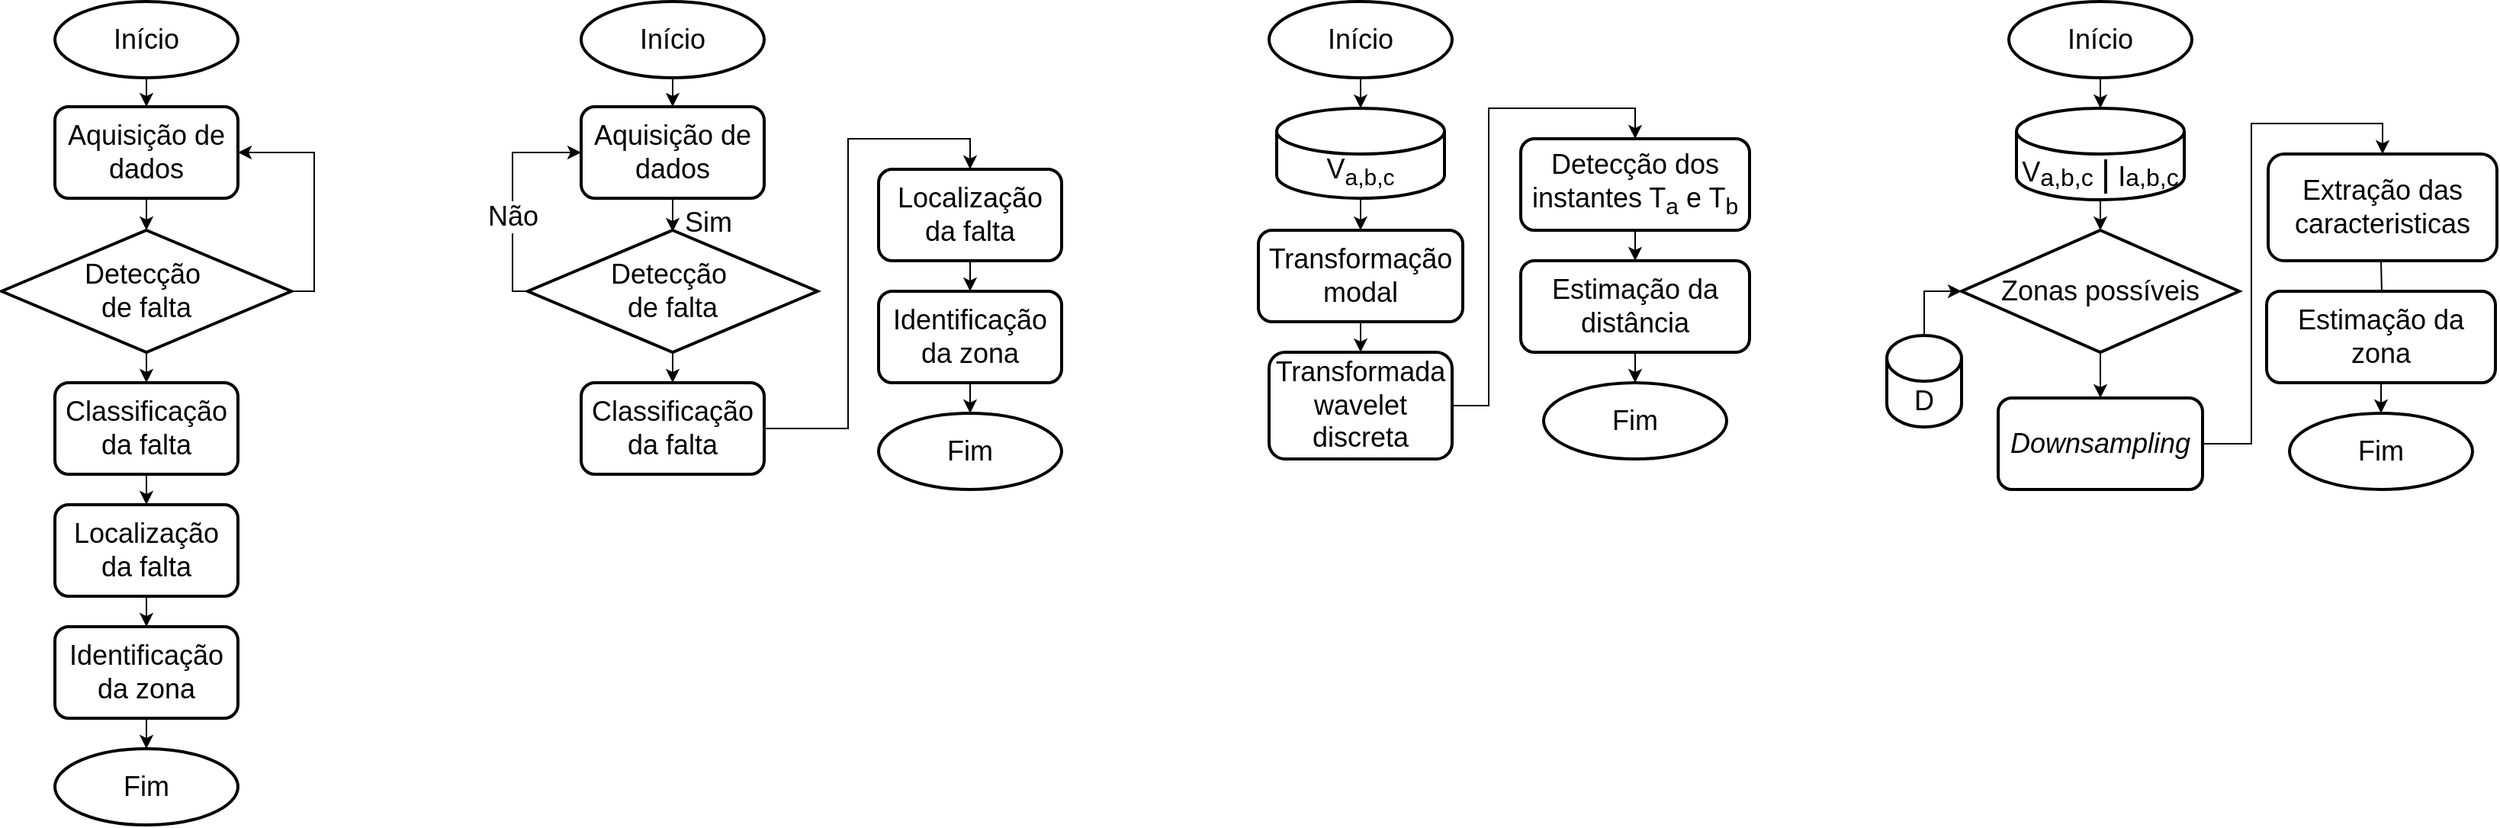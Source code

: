 <mxfile version="24.7.14">
  <diagram name="Página-1" id="QsBlmo5zc3FLVjuJQzoX">
    <mxGraphModel dx="863" dy="479" grid="1" gridSize="10" guides="1" tooltips="1" connect="1" arrows="1" fold="1" page="1" pageScale="1" pageWidth="827" pageHeight="1169" math="0" shadow="0">
      <root>
        <mxCell id="0" />
        <mxCell id="1" parent="0" />
        <mxCell id="IFKSleBwM63tv5aVSCFu-8" value="" style="edgeStyle=orthogonalEdgeStyle;rounded=0;orthogonalLoop=1;jettySize=auto;html=1;" edge="1" parent="1" source="IFKSleBwM63tv5aVSCFu-1" target="IFKSleBwM63tv5aVSCFu-2">
          <mxGeometry relative="1" as="geometry" />
        </mxCell>
        <mxCell id="IFKSleBwM63tv5aVSCFu-1" value="&lt;font style=&quot;font-size: 18px;&quot;&gt;Início&lt;/font&gt;" style="ellipse;whiteSpace=wrap;html=1;strokeWidth=2;" vertex="1" parent="1">
          <mxGeometry x="130" y="40" width="120" height="50" as="geometry" />
        </mxCell>
        <mxCell id="IFKSleBwM63tv5aVSCFu-9" value="" style="edgeStyle=orthogonalEdgeStyle;rounded=0;orthogonalLoop=1;jettySize=auto;html=1;" edge="1" parent="1" source="IFKSleBwM63tv5aVSCFu-2" target="IFKSleBwM63tv5aVSCFu-3">
          <mxGeometry relative="1" as="geometry" />
        </mxCell>
        <mxCell id="IFKSleBwM63tv5aVSCFu-2" value="&lt;font style=&quot;font-size: 18px;&quot;&gt;Aquisição de dados&lt;/font&gt;" style="rounded=1;whiteSpace=wrap;html=1;strokeWidth=2;" vertex="1" parent="1">
          <mxGeometry x="130" y="109" width="120" height="60" as="geometry" />
        </mxCell>
        <mxCell id="IFKSleBwM63tv5aVSCFu-11" value="" style="edgeStyle=orthogonalEdgeStyle;rounded=0;orthogonalLoop=1;jettySize=auto;html=1;" edge="1" parent="1" source="IFKSleBwM63tv5aVSCFu-3" target="IFKSleBwM63tv5aVSCFu-4">
          <mxGeometry relative="1" as="geometry" />
        </mxCell>
        <mxCell id="IFKSleBwM63tv5aVSCFu-18" style="edgeStyle=orthogonalEdgeStyle;rounded=0;orthogonalLoop=1;jettySize=auto;html=1;entryX=1;entryY=0.5;entryDx=0;entryDy=0;" edge="1" parent="1" source="IFKSleBwM63tv5aVSCFu-3" target="IFKSleBwM63tv5aVSCFu-2">
          <mxGeometry relative="1" as="geometry">
            <mxPoint x="330" y="220" as="targetPoint" />
            <Array as="points">
              <mxPoint x="300" y="230" />
              <mxPoint x="300" y="139" />
            </Array>
          </mxGeometry>
        </mxCell>
        <mxCell id="IFKSleBwM63tv5aVSCFu-3" value="&lt;font style=&quot;font-size: 18px;&quot;&gt;Detecção&amp;nbsp;&lt;/font&gt;&lt;div&gt;&lt;font style=&quot;font-size: 18px;&quot;&gt;de falta&lt;/font&gt;&lt;/div&gt;" style="rhombus;whiteSpace=wrap;html=1;strokeWidth=2;" vertex="1" parent="1">
          <mxGeometry x="95" y="190" width="190" height="80" as="geometry" />
        </mxCell>
        <mxCell id="IFKSleBwM63tv5aVSCFu-13" value="" style="edgeStyle=orthogonalEdgeStyle;rounded=0;orthogonalLoop=1;jettySize=auto;html=1;" edge="1" parent="1" source="IFKSleBwM63tv5aVSCFu-4" target="IFKSleBwM63tv5aVSCFu-5">
          <mxGeometry relative="1" as="geometry" />
        </mxCell>
        <mxCell id="IFKSleBwM63tv5aVSCFu-4" value="&lt;font style=&quot;font-size: 18px;&quot;&gt;Classificação da falta&lt;/font&gt;" style="rounded=1;whiteSpace=wrap;html=1;strokeWidth=2;" vertex="1" parent="1">
          <mxGeometry x="130" y="290" width="120" height="60" as="geometry" />
        </mxCell>
        <mxCell id="IFKSleBwM63tv5aVSCFu-14" value="" style="edgeStyle=orthogonalEdgeStyle;rounded=0;orthogonalLoop=1;jettySize=auto;html=1;" edge="1" parent="1" source="IFKSleBwM63tv5aVSCFu-5" target="IFKSleBwM63tv5aVSCFu-6">
          <mxGeometry relative="1" as="geometry" />
        </mxCell>
        <mxCell id="IFKSleBwM63tv5aVSCFu-5" value="&lt;font style=&quot;font-size: 18px;&quot;&gt;Localização da falta&lt;/font&gt;" style="rounded=1;whiteSpace=wrap;html=1;strokeWidth=2;" vertex="1" parent="1">
          <mxGeometry x="130" y="370" width="120" height="60" as="geometry" />
        </mxCell>
        <mxCell id="IFKSleBwM63tv5aVSCFu-15" value="" style="edgeStyle=orthogonalEdgeStyle;rounded=0;orthogonalLoop=1;jettySize=auto;html=1;" edge="1" parent="1" source="IFKSleBwM63tv5aVSCFu-6" target="IFKSleBwM63tv5aVSCFu-7">
          <mxGeometry relative="1" as="geometry" />
        </mxCell>
        <mxCell id="IFKSleBwM63tv5aVSCFu-6" value="&lt;font style=&quot;font-size: 18px;&quot;&gt;Identificação da zona&lt;/font&gt;" style="rounded=1;whiteSpace=wrap;html=1;strokeWidth=2;" vertex="1" parent="1">
          <mxGeometry x="130" y="450" width="120" height="60" as="geometry" />
        </mxCell>
        <mxCell id="IFKSleBwM63tv5aVSCFu-7" value="&lt;span style=&quot;font-size: 18px;&quot;&gt;Fim&lt;/span&gt;" style="ellipse;whiteSpace=wrap;html=1;strokeWidth=2;" vertex="1" parent="1">
          <mxGeometry x="130" y="530" width="120" height="50" as="geometry" />
        </mxCell>
        <mxCell id="IFKSleBwM63tv5aVSCFu-33" value="" style="edgeStyle=orthogonalEdgeStyle;rounded=0;orthogonalLoop=1;jettySize=auto;html=1;" edge="1" parent="1" source="IFKSleBwM63tv5aVSCFu-34" target="IFKSleBwM63tv5aVSCFu-36">
          <mxGeometry relative="1" as="geometry" />
        </mxCell>
        <mxCell id="IFKSleBwM63tv5aVSCFu-34" value="&lt;font style=&quot;font-size: 18px;&quot;&gt;Início&lt;/font&gt;" style="ellipse;whiteSpace=wrap;html=1;strokeWidth=2;" vertex="1" parent="1">
          <mxGeometry x="475" y="40" width="120" height="50" as="geometry" />
        </mxCell>
        <mxCell id="IFKSleBwM63tv5aVSCFu-35" value="" style="edgeStyle=orthogonalEdgeStyle;rounded=0;orthogonalLoop=1;jettySize=auto;html=1;" edge="1" parent="1">
          <mxGeometry relative="1" as="geometry">
            <mxPoint x="535.0" y="170" as="sourcePoint" />
            <mxPoint x="535.0" y="191.0" as="targetPoint" />
          </mxGeometry>
        </mxCell>
        <mxCell id="IFKSleBwM63tv5aVSCFu-60" value="&lt;font style=&quot;font-size: 18px;&quot;&gt;Sim&lt;/font&gt;" style="edgeLabel;html=1;align=center;verticalAlign=middle;resizable=0;points=[];" vertex="1" connectable="0" parent="IFKSleBwM63tv5aVSCFu-35">
          <mxGeometry x="0.083" y="-1" relative="1" as="geometry">
            <mxPoint x="24" y="3" as="offset" />
          </mxGeometry>
        </mxCell>
        <mxCell id="IFKSleBwM63tv5aVSCFu-36" value="&lt;font style=&quot;font-size: 18px;&quot;&gt;Aquisição de dados&lt;/font&gt;" style="rounded=1;whiteSpace=wrap;html=1;strokeWidth=2;" vertex="1" parent="1">
          <mxGeometry x="475" y="109" width="120" height="60" as="geometry" />
        </mxCell>
        <mxCell id="IFKSleBwM63tv5aVSCFu-55" value="" style="edgeStyle=orthogonalEdgeStyle;rounded=0;orthogonalLoop=1;jettySize=auto;html=1;" edge="1" parent="1" source="IFKSleBwM63tv5aVSCFu-39" target="IFKSleBwM63tv5aVSCFu-48">
          <mxGeometry relative="1" as="geometry" />
        </mxCell>
        <mxCell id="IFKSleBwM63tv5aVSCFu-58" style="edgeStyle=orthogonalEdgeStyle;rounded=0;orthogonalLoop=1;jettySize=auto;html=1;entryX=0;entryY=0.5;entryDx=0;entryDy=0;" edge="1" parent="1" source="IFKSleBwM63tv5aVSCFu-39" target="IFKSleBwM63tv5aVSCFu-36">
          <mxGeometry relative="1" as="geometry">
            <Array as="points">
              <mxPoint x="430" y="230" />
              <mxPoint x="430" y="139" />
            </Array>
          </mxGeometry>
        </mxCell>
        <mxCell id="IFKSleBwM63tv5aVSCFu-59" value="&lt;font style=&quot;font-size: 18px;&quot;&gt;Não&lt;/font&gt;" style="edgeLabel;html=1;align=center;verticalAlign=middle;resizable=0;points=[];" vertex="1" connectable="0" parent="IFKSleBwM63tv5aVSCFu-58">
          <mxGeometry x="-0.189" relative="1" as="geometry">
            <mxPoint as="offset" />
          </mxGeometry>
        </mxCell>
        <mxCell id="IFKSleBwM63tv5aVSCFu-39" value="&lt;font style=&quot;font-size: 18px;&quot;&gt;Detecção&amp;nbsp;&lt;/font&gt;&lt;div&gt;&lt;font style=&quot;font-size: 18px;&quot;&gt;de falta&lt;/font&gt;&lt;/div&gt;" style="rhombus;whiteSpace=wrap;html=1;strokeWidth=2;" vertex="1" parent="1">
          <mxGeometry x="440" y="190" width="190" height="80" as="geometry" />
        </mxCell>
        <mxCell id="IFKSleBwM63tv5aVSCFu-47" value="" style="edgeStyle=orthogonalEdgeStyle;rounded=0;orthogonalLoop=1;jettySize=auto;html=1;entryX=0.5;entryY=0;entryDx=0;entryDy=0;" edge="1" parent="1" source="IFKSleBwM63tv5aVSCFu-48" target="IFKSleBwM63tv5aVSCFu-50">
          <mxGeometry relative="1" as="geometry">
            <mxPoint x="535.0" y="370" as="targetPoint" />
            <Array as="points">
              <mxPoint x="650" y="320" />
              <mxPoint x="650" y="130" />
              <mxPoint x="730" y="130" />
            </Array>
          </mxGeometry>
        </mxCell>
        <mxCell id="IFKSleBwM63tv5aVSCFu-48" value="&lt;font style=&quot;font-size: 18px;&quot;&gt;Classificação da falta&lt;/font&gt;" style="rounded=1;whiteSpace=wrap;html=1;strokeWidth=2;" vertex="1" parent="1">
          <mxGeometry x="475" y="290" width="120" height="60" as="geometry" />
        </mxCell>
        <mxCell id="IFKSleBwM63tv5aVSCFu-49" value="" style="edgeStyle=orthogonalEdgeStyle;rounded=0;orthogonalLoop=1;jettySize=auto;html=1;" edge="1" parent="1" source="IFKSleBwM63tv5aVSCFu-50" target="IFKSleBwM63tv5aVSCFu-52">
          <mxGeometry relative="1" as="geometry" />
        </mxCell>
        <mxCell id="IFKSleBwM63tv5aVSCFu-50" value="&lt;font style=&quot;font-size: 18px;&quot;&gt;Localização da falta&lt;/font&gt;" style="rounded=1;whiteSpace=wrap;html=1;strokeWidth=2;" vertex="1" parent="1">
          <mxGeometry x="670" y="150" width="120" height="60" as="geometry" />
        </mxCell>
        <mxCell id="IFKSleBwM63tv5aVSCFu-51" value="" style="edgeStyle=orthogonalEdgeStyle;rounded=0;orthogonalLoop=1;jettySize=auto;html=1;" edge="1" parent="1" source="IFKSleBwM63tv5aVSCFu-52" target="IFKSleBwM63tv5aVSCFu-53">
          <mxGeometry relative="1" as="geometry" />
        </mxCell>
        <mxCell id="IFKSleBwM63tv5aVSCFu-52" value="&lt;font style=&quot;font-size: 18px;&quot;&gt;Identificação da zona&lt;/font&gt;" style="rounded=1;whiteSpace=wrap;html=1;strokeWidth=2;" vertex="1" parent="1">
          <mxGeometry x="670" y="230" width="120" height="60" as="geometry" />
        </mxCell>
        <mxCell id="IFKSleBwM63tv5aVSCFu-53" value="&lt;span style=&quot;font-size: 18px;&quot;&gt;Fim&lt;/span&gt;" style="ellipse;whiteSpace=wrap;html=1;strokeWidth=2;" vertex="1" parent="1">
          <mxGeometry x="670" y="310" width="120" height="50" as="geometry" />
        </mxCell>
        <mxCell id="IFKSleBwM63tv5aVSCFu-82" value="" style="edgeStyle=orthogonalEdgeStyle;rounded=0;orthogonalLoop=1;jettySize=auto;html=1;" edge="1" parent="1" source="IFKSleBwM63tv5aVSCFu-65" target="IFKSleBwM63tv5aVSCFu-81">
          <mxGeometry relative="1" as="geometry" />
        </mxCell>
        <mxCell id="IFKSleBwM63tv5aVSCFu-65" value="&lt;font style=&quot;font-size: 18px;&quot;&gt;Início&lt;/font&gt;" style="ellipse;whiteSpace=wrap;html=1;strokeWidth=2;" vertex="1" parent="1">
          <mxGeometry x="926" y="40" width="120" height="50" as="geometry" />
        </mxCell>
        <mxCell id="IFKSleBwM63tv5aVSCFu-73" value="" style="edgeStyle=orthogonalEdgeStyle;rounded=0;orthogonalLoop=1;jettySize=auto;html=1;entryX=0.5;entryY=0;entryDx=0;entryDy=0;" edge="1" parent="1" source="IFKSleBwM63tv5aVSCFu-74" target="IFKSleBwM63tv5aVSCFu-76">
          <mxGeometry relative="1" as="geometry">
            <mxPoint x="986.0" y="370" as="targetPoint" />
            <Array as="points">
              <mxPoint x="1070" y="305" />
              <mxPoint x="1070" y="110" />
              <mxPoint x="1166" y="110" />
            </Array>
          </mxGeometry>
        </mxCell>
        <mxCell id="IFKSleBwM63tv5aVSCFu-74" value="&lt;font style=&quot;font-size: 18px;&quot;&gt;Transformada wavelet discreta&lt;/font&gt;" style="rounded=1;whiteSpace=wrap;html=1;strokeWidth=2;" vertex="1" parent="1">
          <mxGeometry x="926" y="270" width="120" height="70" as="geometry" />
        </mxCell>
        <mxCell id="IFKSleBwM63tv5aVSCFu-87" value="" style="edgeStyle=orthogonalEdgeStyle;rounded=0;orthogonalLoop=1;jettySize=auto;html=1;" edge="1" parent="1" source="IFKSleBwM63tv5aVSCFu-76" target="IFKSleBwM63tv5aVSCFu-78">
          <mxGeometry relative="1" as="geometry" />
        </mxCell>
        <mxCell id="IFKSleBwM63tv5aVSCFu-76" value="&lt;font style=&quot;font-size: 18px;&quot;&gt;Detecção dos instantes T&lt;sub&gt;a&lt;/sub&gt; e T&lt;sub&gt;b&lt;/sub&gt;&lt;/font&gt;" style="rounded=1;whiteSpace=wrap;html=1;strokeWidth=2;" vertex="1" parent="1">
          <mxGeometry x="1091" y="130" width="150" height="60" as="geometry" />
        </mxCell>
        <mxCell id="IFKSleBwM63tv5aVSCFu-88" value="" style="edgeStyle=orthogonalEdgeStyle;rounded=0;orthogonalLoop=1;jettySize=auto;html=1;" edge="1" parent="1" source="IFKSleBwM63tv5aVSCFu-78" target="IFKSleBwM63tv5aVSCFu-79">
          <mxGeometry relative="1" as="geometry" />
        </mxCell>
        <mxCell id="IFKSleBwM63tv5aVSCFu-78" value="&lt;font style=&quot;font-size: 18px;&quot;&gt;Estimação da distância&lt;/font&gt;" style="rounded=1;whiteSpace=wrap;html=1;strokeWidth=2;" vertex="1" parent="1">
          <mxGeometry x="1091" y="210" width="150" height="60" as="geometry" />
        </mxCell>
        <mxCell id="IFKSleBwM63tv5aVSCFu-79" value="&lt;span style=&quot;font-size: 18px;&quot;&gt;Fim&lt;/span&gt;" style="ellipse;whiteSpace=wrap;html=1;strokeWidth=2;" vertex="1" parent="1">
          <mxGeometry x="1106" y="290" width="120" height="50" as="geometry" />
        </mxCell>
        <mxCell id="IFKSleBwM63tv5aVSCFu-84" value="" style="edgeStyle=orthogonalEdgeStyle;rounded=0;orthogonalLoop=1;jettySize=auto;html=1;" edge="1" parent="1" source="IFKSleBwM63tv5aVSCFu-81" target="IFKSleBwM63tv5aVSCFu-83">
          <mxGeometry relative="1" as="geometry" />
        </mxCell>
        <mxCell id="IFKSleBwM63tv5aVSCFu-81" value="&lt;font style=&quot;font-size: 18px;&quot;&gt;V&lt;sub&gt;a,b,c&lt;/sub&gt;&lt;/font&gt;" style="shape=cylinder3;whiteSpace=wrap;html=1;boundedLbl=1;backgroundOutline=1;size=15;strokeWidth=2;" vertex="1" parent="1">
          <mxGeometry x="931" y="110" width="110" height="59" as="geometry" />
        </mxCell>
        <mxCell id="IFKSleBwM63tv5aVSCFu-85" value="" style="edgeStyle=orthogonalEdgeStyle;rounded=0;orthogonalLoop=1;jettySize=auto;html=1;" edge="1" parent="1" source="IFKSleBwM63tv5aVSCFu-83" target="IFKSleBwM63tv5aVSCFu-74">
          <mxGeometry relative="1" as="geometry" />
        </mxCell>
        <mxCell id="IFKSleBwM63tv5aVSCFu-83" value="&lt;font style=&quot;font-size: 18px;&quot;&gt;Transformação modal&lt;/font&gt;" style="rounded=1;whiteSpace=wrap;html=1;strokeWidth=2;" vertex="1" parent="1">
          <mxGeometry x="919" y="190" width="134" height="60" as="geometry" />
        </mxCell>
        <mxCell id="IFKSleBwM63tv5aVSCFu-89" value="" style="edgeStyle=orthogonalEdgeStyle;rounded=0;orthogonalLoop=1;jettySize=auto;html=1;" edge="1" parent="1" source="IFKSleBwM63tv5aVSCFu-90" target="IFKSleBwM63tv5aVSCFu-99">
          <mxGeometry relative="1" as="geometry" />
        </mxCell>
        <mxCell id="IFKSleBwM63tv5aVSCFu-90" value="&lt;font style=&quot;font-size: 18px;&quot;&gt;Início&lt;/font&gt;" style="ellipse;whiteSpace=wrap;html=1;strokeWidth=2;" vertex="1" parent="1">
          <mxGeometry x="1411" y="40" width="120" height="50" as="geometry" />
        </mxCell>
        <mxCell id="IFKSleBwM63tv5aVSCFu-109" value="" style="edgeStyle=orthogonalEdgeStyle;rounded=0;orthogonalLoop=1;jettySize=auto;html=1;" edge="1" parent="1" source="IFKSleBwM63tv5aVSCFu-99" target="IFKSleBwM63tv5aVSCFu-108">
          <mxGeometry relative="1" as="geometry" />
        </mxCell>
        <mxCell id="IFKSleBwM63tv5aVSCFu-99" value="&lt;font style=&quot;&quot;&gt;&lt;font style=&quot;&quot;&gt;&lt;span style=&quot;font-size: 18px;&quot;&gt;V&lt;/span&gt;&lt;sub style=&quot;&quot;&gt;&lt;font style=&quot;font-size: 16px;&quot;&gt;a,b,c&lt;/font&gt;&lt;span style=&quot;font-size: 18px;&quot;&gt;&amp;nbsp;&lt;/span&gt;&lt;font style=&quot;font-size: 24px;&quot;&gt;|&lt;/font&gt;&lt;span style=&quot;font-size: 18px;&quot;&gt;&amp;nbsp;&lt;/span&gt;&lt;font style=&quot;font-size: 18px;&quot;&gt;I&lt;/font&gt;&lt;/sub&gt;&lt;/font&gt;&lt;sub style=&quot;&quot;&gt;&lt;font style=&quot;font-size: 16px;&quot;&gt;a,b,c&lt;/font&gt;&lt;/sub&gt;&lt;/font&gt;" style="shape=cylinder3;whiteSpace=wrap;html=1;boundedLbl=1;backgroundOutline=1;size=15;strokeWidth=2;" vertex="1" parent="1">
          <mxGeometry x="1416" y="110" width="110" height="60" as="geometry" />
        </mxCell>
        <mxCell id="IFKSleBwM63tv5aVSCFu-100" value="" style="edgeStyle=orthogonalEdgeStyle;rounded=0;orthogonalLoop=1;jettySize=auto;html=1;entryX=0.5;entryY=0;entryDx=0;entryDy=0;" edge="1" parent="1" target="IFKSleBwM63tv5aVSCFu-113">
          <mxGeometry relative="1" as="geometry">
            <mxPoint x="1531" y="330" as="sourcePoint" />
            <mxPoint x="1680" y="120" as="targetPoint" />
            <Array as="points">
              <mxPoint x="1570" y="330" />
              <mxPoint x="1570" y="120" />
              <mxPoint x="1656" y="120" />
            </Array>
          </mxGeometry>
        </mxCell>
        <mxCell id="IFKSleBwM63tv5aVSCFu-101" value="&lt;font style=&quot;font-size: 18px;&quot;&gt;&lt;i&gt;Downsampling&lt;/i&gt;&lt;/font&gt;" style="rounded=1;whiteSpace=wrap;html=1;strokeWidth=2;" vertex="1" parent="1">
          <mxGeometry x="1404" y="300" width="134" height="60" as="geometry" />
        </mxCell>
        <mxCell id="IFKSleBwM63tv5aVSCFu-103" value="" style="edgeStyle=orthogonalEdgeStyle;rounded=0;orthogonalLoop=1;jettySize=auto;html=1;" edge="1" parent="1" target="IFKSleBwM63tv5aVSCFu-106">
          <mxGeometry relative="1" as="geometry">
            <mxPoint x="1655" y="210" as="sourcePoint" />
          </mxGeometry>
        </mxCell>
        <mxCell id="IFKSleBwM63tv5aVSCFu-105" value="" style="edgeStyle=orthogonalEdgeStyle;rounded=0;orthogonalLoop=1;jettySize=auto;html=1;" edge="1" parent="1" source="IFKSleBwM63tv5aVSCFu-106" target="IFKSleBwM63tv5aVSCFu-107">
          <mxGeometry relative="1" as="geometry" />
        </mxCell>
        <mxCell id="IFKSleBwM63tv5aVSCFu-106" value="&lt;font style=&quot;font-size: 18px;&quot;&gt;Estimação da zona&lt;/font&gt;" style="rounded=1;whiteSpace=wrap;html=1;strokeWidth=2;" vertex="1" parent="1">
          <mxGeometry x="1580" y="230" width="150" height="60" as="geometry" />
        </mxCell>
        <mxCell id="IFKSleBwM63tv5aVSCFu-107" value="&lt;span style=&quot;font-size: 18px;&quot;&gt;Fim&lt;/span&gt;" style="ellipse;whiteSpace=wrap;html=1;strokeWidth=2;" vertex="1" parent="1">
          <mxGeometry x="1595" y="310" width="120" height="50" as="geometry" />
        </mxCell>
        <mxCell id="IFKSleBwM63tv5aVSCFu-112" value="" style="edgeStyle=orthogonalEdgeStyle;rounded=0;orthogonalLoop=1;jettySize=auto;html=1;" edge="1" parent="1" source="IFKSleBwM63tv5aVSCFu-108" target="IFKSleBwM63tv5aVSCFu-101">
          <mxGeometry relative="1" as="geometry" />
        </mxCell>
        <mxCell id="IFKSleBwM63tv5aVSCFu-108" value="&lt;span style=&quot;font-size: 18px;&quot;&gt;Zonas possíveis&lt;/span&gt;" style="rhombus;whiteSpace=wrap;html=1;strokeWidth=2;" vertex="1" parent="1">
          <mxGeometry x="1380" y="190" width="182" height="80" as="geometry" />
        </mxCell>
        <mxCell id="IFKSleBwM63tv5aVSCFu-111" style="edgeStyle=orthogonalEdgeStyle;rounded=0;orthogonalLoop=1;jettySize=auto;html=1;entryX=0;entryY=0.5;entryDx=0;entryDy=0;strokeWidth=1;" edge="1" parent="1" source="IFKSleBwM63tv5aVSCFu-110" target="IFKSleBwM63tv5aVSCFu-108">
          <mxGeometry relative="1" as="geometry" />
        </mxCell>
        <mxCell id="IFKSleBwM63tv5aVSCFu-110" value="&lt;span style=&quot;font-size: 18px;&quot;&gt;D&lt;/span&gt;" style="shape=cylinder3;whiteSpace=wrap;html=1;boundedLbl=1;backgroundOutline=1;size=15;strokeWidth=2;" vertex="1" parent="1">
          <mxGeometry x="1331" y="259" width="49" height="60" as="geometry" />
        </mxCell>
        <mxCell id="IFKSleBwM63tv5aVSCFu-113" value="&lt;font style=&quot;font-size: 18px;&quot;&gt;Extração das caracteristicas&lt;/font&gt;" style="rounded=1;whiteSpace=wrap;html=1;strokeWidth=2;" vertex="1" parent="1">
          <mxGeometry x="1581" y="140" width="150" height="70" as="geometry" />
        </mxCell>
      </root>
    </mxGraphModel>
  </diagram>
</mxfile>
